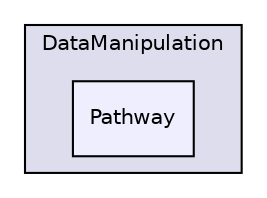 digraph "C:/Users/ddieffenthaler/Desktop/SVN/source/greet-dev/main/PlugInsInterfaces/DataManipulation/Pathway" {
  compound=true
  node [ fontsize="10", fontname="Helvetica"];
  edge [ labelfontsize="10", labelfontname="Helvetica"];
  subgraph clusterdir_4447585ba52742a0dc2cedb93a1eef48 {
    graph [ bgcolor="#ddddee", pencolor="black", label="DataManipulation" fontname="Helvetica", fontsize="10", URL="dir_4447585ba52742a0dc2cedb93a1eef48.html"]
  dir_66f78a0c937da8168e997d686557e1e7 [shape=box, label="Pathway", style="filled", fillcolor="#eeeeff", pencolor="black", URL="dir_66f78a0c937da8168e997d686557e1e7.html"];
  }
}
